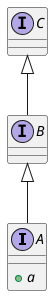 @startuml
interface A extends B {
  + {abstract} {method} a
}
interface B extends C
interface C
@enduml
